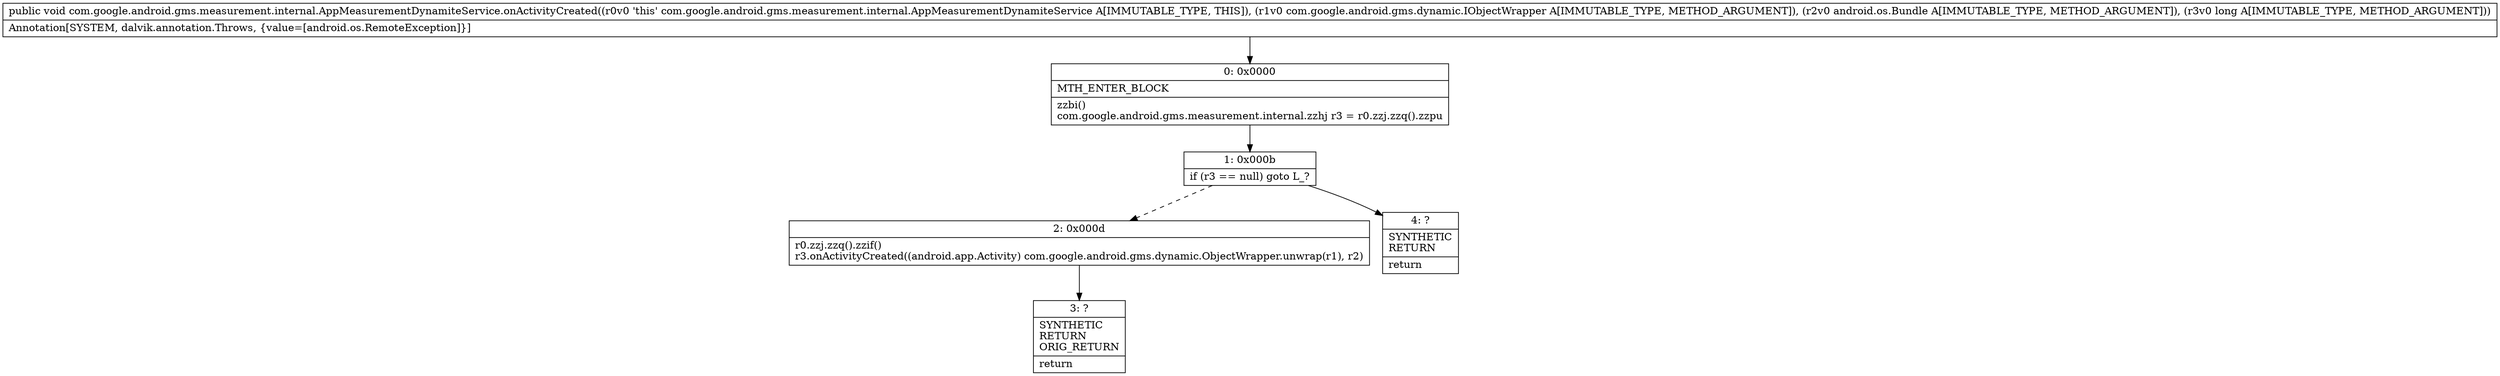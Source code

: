 digraph "CFG forcom.google.android.gms.measurement.internal.AppMeasurementDynamiteService.onActivityCreated(Lcom\/google\/android\/gms\/dynamic\/IObjectWrapper;Landroid\/os\/Bundle;J)V" {
Node_0 [shape=record,label="{0\:\ 0x0000|MTH_ENTER_BLOCK\l|zzbi()\lcom.google.android.gms.measurement.internal.zzhj r3 = r0.zzj.zzq().zzpu\l}"];
Node_1 [shape=record,label="{1\:\ 0x000b|if (r3 == null) goto L_?\l}"];
Node_2 [shape=record,label="{2\:\ 0x000d|r0.zzj.zzq().zzif()\lr3.onActivityCreated((android.app.Activity) com.google.android.gms.dynamic.ObjectWrapper.unwrap(r1), r2)\l}"];
Node_3 [shape=record,label="{3\:\ ?|SYNTHETIC\lRETURN\lORIG_RETURN\l|return\l}"];
Node_4 [shape=record,label="{4\:\ ?|SYNTHETIC\lRETURN\l|return\l}"];
MethodNode[shape=record,label="{public void com.google.android.gms.measurement.internal.AppMeasurementDynamiteService.onActivityCreated((r0v0 'this' com.google.android.gms.measurement.internal.AppMeasurementDynamiteService A[IMMUTABLE_TYPE, THIS]), (r1v0 com.google.android.gms.dynamic.IObjectWrapper A[IMMUTABLE_TYPE, METHOD_ARGUMENT]), (r2v0 android.os.Bundle A[IMMUTABLE_TYPE, METHOD_ARGUMENT]), (r3v0 long A[IMMUTABLE_TYPE, METHOD_ARGUMENT]))  | Annotation[SYSTEM, dalvik.annotation.Throws, \{value=[android.os.RemoteException]\}]\l}"];
MethodNode -> Node_0;
Node_0 -> Node_1;
Node_1 -> Node_2[style=dashed];
Node_1 -> Node_4;
Node_2 -> Node_3;
}

